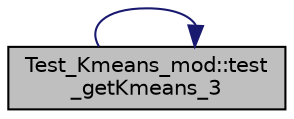 digraph "Test_Kmeans_mod::test_getKmeans_3"
{
 // LATEX_PDF_SIZE
  edge [fontname="Helvetica",fontsize="10",labelfontname="Helvetica",labelfontsize="10"];
  node [fontname="Helvetica",fontsize="10",shape=record];
  rankdir="LR";
  Node1 [label="Test_Kmeans_mod::test\l_getKmeans_3",height=0.2,width=0.4,color="black", fillcolor="grey75", style="filled", fontcolor="black",tooltip="The component Index must be properly set by Kmeans_mod::getKmeans when it is given as input."];
  Node1 -> Node1 [color="midnightblue",fontsize="10",style="solid",fontname="Helvetica"];
}
